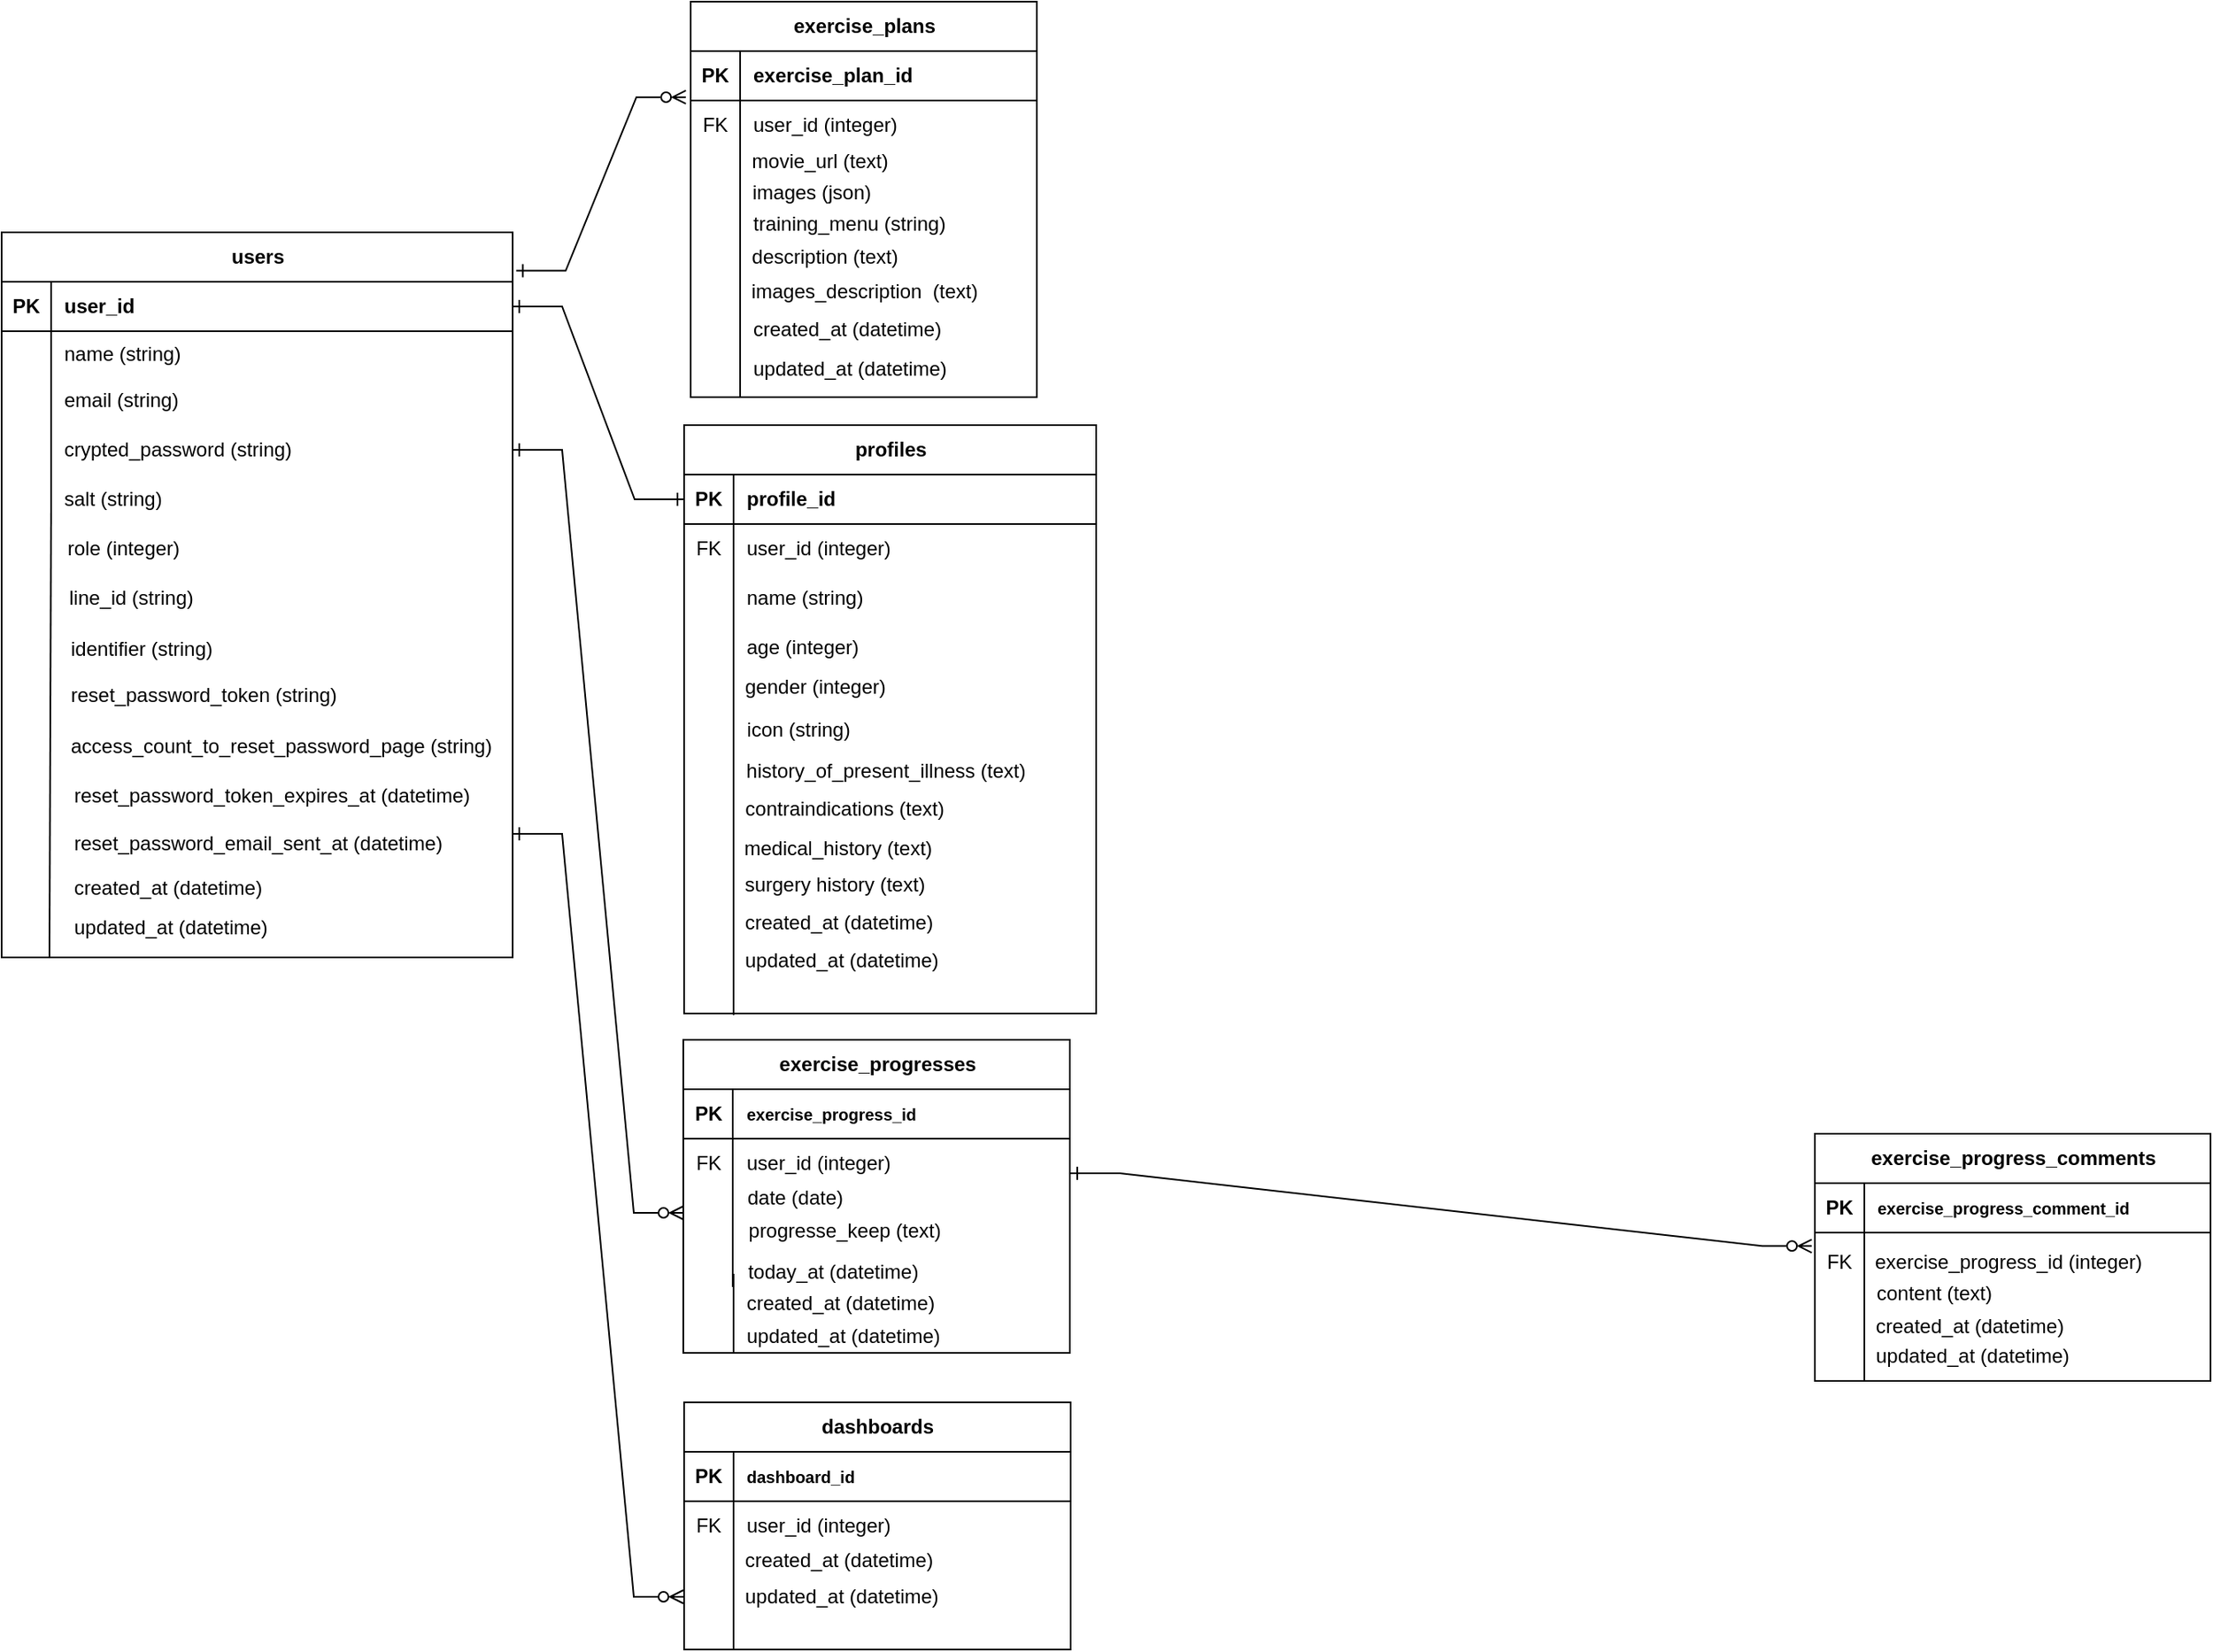 <mxfile>
    <diagram name="ページ1" id="On6gERL7_XT_9iavyQnc">
        <mxGraphModel dx="1780" dy="1167" grid="1" gridSize="10" guides="1" tooltips="1" connect="1" arrows="1" fold="1" page="1" pageScale="1" pageWidth="827" pageHeight="1169" math="0" shadow="0">
            <root>
                <mxCell id="0"/>
                <mxCell id="1" parent="0"/>
                <mxCell id="5-qIK-grg63vB4EayWd0-1" value="users" style="shape=table;startSize=30;container=1;collapsible=1;childLayout=tableLayout;fixedRows=1;rowLines=0;fontStyle=1;align=center;resizeLast=1;html=1;" parent="1" vertex="1">
                    <mxGeometry x="92" y="150" width="310" height="440" as="geometry"/>
                </mxCell>
                <mxCell id="5-qIK-grg63vB4EayWd0-2" value="" style="shape=tableRow;horizontal=0;startSize=0;swimlaneHead=0;swimlaneBody=0;fillColor=none;collapsible=0;dropTarget=0;points=[[0,0.5],[1,0.5]];portConstraint=eastwest;top=0;left=0;right=0;bottom=1;" parent="5-qIK-grg63vB4EayWd0-1" vertex="1">
                    <mxGeometry y="30" width="310" height="30" as="geometry"/>
                </mxCell>
                <mxCell id="5-qIK-grg63vB4EayWd0-3" value="PK" style="shape=partialRectangle;connectable=0;fillColor=none;top=0;left=0;bottom=0;right=0;fontStyle=1;overflow=hidden;whiteSpace=wrap;html=1;" parent="5-qIK-grg63vB4EayWd0-2" vertex="1">
                    <mxGeometry width="30" height="30" as="geometry">
                        <mxRectangle width="30" height="30" as="alternateBounds"/>
                    </mxGeometry>
                </mxCell>
                <mxCell id="5-qIK-grg63vB4EayWd0-4" value="user_id" style="shape=partialRectangle;connectable=0;fillColor=none;top=0;left=0;bottom=0;right=0;align=left;spacingLeft=6;fontStyle=1;overflow=hidden;whiteSpace=wrap;html=1;" parent="5-qIK-grg63vB4EayWd0-2" vertex="1">
                    <mxGeometry x="30" width="280" height="30" as="geometry">
                        <mxRectangle width="280" height="30" as="alternateBounds"/>
                    </mxGeometry>
                </mxCell>
                <mxCell id="5-qIK-grg63vB4EayWd0-5" value="" style="shape=tableRow;horizontal=0;startSize=0;swimlaneHead=0;swimlaneBody=0;fillColor=none;collapsible=0;dropTarget=0;points=[[0,0.5],[1,0.5]];portConstraint=eastwest;top=0;left=0;right=0;bottom=0;" parent="5-qIK-grg63vB4EayWd0-1" vertex="1">
                    <mxGeometry y="60" width="310" height="27" as="geometry"/>
                </mxCell>
                <mxCell id="5-qIK-grg63vB4EayWd0-6" value="" style="shape=partialRectangle;connectable=0;fillColor=none;top=0;left=0;bottom=0;right=0;editable=1;overflow=hidden;whiteSpace=wrap;html=1;" parent="5-qIK-grg63vB4EayWd0-5" vertex="1">
                    <mxGeometry width="30" height="27" as="geometry">
                        <mxRectangle width="30" height="27" as="alternateBounds"/>
                    </mxGeometry>
                </mxCell>
                <mxCell id="5-qIK-grg63vB4EayWd0-7" value="name&amp;nbsp;(string)" style="shape=partialRectangle;connectable=0;fillColor=none;top=0;left=0;bottom=0;right=0;align=left;spacingLeft=6;overflow=hidden;whiteSpace=wrap;html=1;" parent="5-qIK-grg63vB4EayWd0-5" vertex="1">
                    <mxGeometry x="30" width="280" height="27" as="geometry">
                        <mxRectangle width="280" height="27" as="alternateBounds"/>
                    </mxGeometry>
                </mxCell>
                <mxCell id="5-qIK-grg63vB4EayWd0-8" value="" style="shape=tableRow;horizontal=0;startSize=0;swimlaneHead=0;swimlaneBody=0;fillColor=none;collapsible=0;dropTarget=0;points=[[0,0.5],[1,0.5]];portConstraint=eastwest;top=0;left=0;right=0;bottom=0;" parent="5-qIK-grg63vB4EayWd0-1" vertex="1">
                    <mxGeometry y="87" width="310" height="30" as="geometry"/>
                </mxCell>
                <mxCell id="5-qIK-grg63vB4EayWd0-9" value="" style="shape=partialRectangle;connectable=0;fillColor=none;top=0;left=0;bottom=0;right=0;editable=1;overflow=hidden;whiteSpace=wrap;html=1;" parent="5-qIK-grg63vB4EayWd0-8" vertex="1">
                    <mxGeometry width="30" height="30" as="geometry">
                        <mxRectangle width="30" height="30" as="alternateBounds"/>
                    </mxGeometry>
                </mxCell>
                <mxCell id="5-qIK-grg63vB4EayWd0-10" value="email&amp;nbsp;(string)" style="shape=partialRectangle;connectable=0;fillColor=none;top=0;left=0;bottom=0;right=0;align=left;spacingLeft=6;overflow=hidden;whiteSpace=wrap;html=1;" parent="5-qIK-grg63vB4EayWd0-8" vertex="1">
                    <mxGeometry x="30" width="280" height="30" as="geometry">
                        <mxRectangle width="280" height="30" as="alternateBounds"/>
                    </mxGeometry>
                </mxCell>
                <mxCell id="5-qIK-grg63vB4EayWd0-11" value="" style="shape=tableRow;horizontal=0;startSize=0;swimlaneHead=0;swimlaneBody=0;fillColor=none;collapsible=0;dropTarget=0;points=[[0,0.5],[1,0.5]];portConstraint=eastwest;top=0;left=0;right=0;bottom=0;" parent="5-qIK-grg63vB4EayWd0-1" vertex="1">
                    <mxGeometry y="117" width="310" height="30" as="geometry"/>
                </mxCell>
                <mxCell id="5-qIK-grg63vB4EayWd0-12" value="" style="shape=partialRectangle;connectable=0;fillColor=none;top=0;left=0;bottom=0;right=0;editable=1;overflow=hidden;whiteSpace=wrap;html=1;" parent="5-qIK-grg63vB4EayWd0-11" vertex="1">
                    <mxGeometry width="30" height="30" as="geometry">
                        <mxRectangle width="30" height="30" as="alternateBounds"/>
                    </mxGeometry>
                </mxCell>
                <mxCell id="5-qIK-grg63vB4EayWd0-13" value="crypted_password (string)" style="shape=partialRectangle;connectable=0;fillColor=none;top=0;left=0;bottom=0;right=0;align=left;spacingLeft=6;overflow=hidden;whiteSpace=wrap;html=1;" parent="5-qIK-grg63vB4EayWd0-11" vertex="1">
                    <mxGeometry x="30" width="280" height="30" as="geometry">
                        <mxRectangle width="280" height="30" as="alternateBounds"/>
                    </mxGeometry>
                </mxCell>
                <mxCell id="5-qIK-grg63vB4EayWd0-14" value="" style="shape=tableRow;horizontal=0;startSize=0;swimlaneHead=0;swimlaneBody=0;fillColor=none;collapsible=0;dropTarget=0;points=[[0,0.5],[1,0.5]];portConstraint=eastwest;top=0;left=0;right=0;bottom=0;" parent="5-qIK-grg63vB4EayWd0-1" vertex="1">
                    <mxGeometry y="147" width="310" height="30" as="geometry"/>
                </mxCell>
                <mxCell id="5-qIK-grg63vB4EayWd0-15" value="" style="shape=partialRectangle;connectable=0;fillColor=none;top=0;left=0;bottom=0;right=0;editable=1;overflow=hidden;whiteSpace=wrap;html=1;" parent="5-qIK-grg63vB4EayWd0-14" vertex="1">
                    <mxGeometry width="30" height="30" as="geometry">
                        <mxRectangle width="30" height="30" as="alternateBounds"/>
                    </mxGeometry>
                </mxCell>
                <mxCell id="5-qIK-grg63vB4EayWd0-16" value="salt (string)" style="shape=partialRectangle;connectable=0;fillColor=none;top=0;left=0;bottom=0;right=0;align=left;spacingLeft=6;overflow=hidden;whiteSpace=wrap;html=1;" parent="5-qIK-grg63vB4EayWd0-14" vertex="1">
                    <mxGeometry x="30" width="280" height="30" as="geometry">
                        <mxRectangle width="280" height="30" as="alternateBounds"/>
                    </mxGeometry>
                </mxCell>
                <mxCell id="5-qIK-grg63vB4EayWd0-20" value="exercise_plans" style="shape=table;startSize=30;container=1;collapsible=1;childLayout=tableLayout;fixedRows=1;rowLines=0;fontStyle=1;align=center;resizeLast=1;html=1;strokeColor=default;" parent="1" vertex="1">
                    <mxGeometry x="510" y="10" width="210" height="240" as="geometry"/>
                </mxCell>
                <mxCell id="5-qIK-grg63vB4EayWd0-21" value="" style="shape=tableRow;horizontal=0;startSize=0;swimlaneHead=0;swimlaneBody=0;fillColor=none;collapsible=0;dropTarget=0;points=[[0,0.5],[1,0.5]];portConstraint=eastwest;top=0;left=0;right=0;bottom=1;" parent="5-qIK-grg63vB4EayWd0-20" vertex="1">
                    <mxGeometry y="30" width="210" height="30" as="geometry"/>
                </mxCell>
                <mxCell id="5-qIK-grg63vB4EayWd0-22" value="PK" style="shape=partialRectangle;connectable=0;fillColor=none;top=0;left=0;bottom=0;right=0;fontStyle=1;overflow=hidden;whiteSpace=wrap;html=1;" parent="5-qIK-grg63vB4EayWd0-21" vertex="1">
                    <mxGeometry width="30" height="30" as="geometry">
                        <mxRectangle width="30" height="30" as="alternateBounds"/>
                    </mxGeometry>
                </mxCell>
                <mxCell id="5-qIK-grg63vB4EayWd0-23" value="exercise_plan_id" style="shape=partialRectangle;connectable=0;fillColor=none;top=0;left=0;bottom=0;right=0;align=left;spacingLeft=6;fontStyle=1;overflow=hidden;whiteSpace=wrap;html=1;" parent="5-qIK-grg63vB4EayWd0-21" vertex="1">
                    <mxGeometry x="30" width="180" height="30" as="geometry">
                        <mxRectangle width="180" height="30" as="alternateBounds"/>
                    </mxGeometry>
                </mxCell>
                <mxCell id="5-qIK-grg63vB4EayWd0-24" value="" style="shape=tableRow;horizontal=0;startSize=0;swimlaneHead=0;swimlaneBody=0;fillColor=none;collapsible=0;dropTarget=0;points=[[0,0.5],[1,0.5]];portConstraint=eastwest;top=0;left=0;right=0;bottom=0;" parent="5-qIK-grg63vB4EayWd0-20" vertex="1">
                    <mxGeometry y="60" width="210" height="30" as="geometry"/>
                </mxCell>
                <mxCell id="5-qIK-grg63vB4EayWd0-25" value="FK" style="shape=partialRectangle;connectable=0;fillColor=none;top=0;left=0;bottom=0;right=0;editable=1;overflow=hidden;whiteSpace=wrap;html=1;" parent="5-qIK-grg63vB4EayWd0-24" vertex="1">
                    <mxGeometry width="30" height="30" as="geometry">
                        <mxRectangle width="30" height="30" as="alternateBounds"/>
                    </mxGeometry>
                </mxCell>
                <mxCell id="5-qIK-grg63vB4EayWd0-26" value="user_id (integer)" style="shape=partialRectangle;connectable=0;fillColor=none;top=0;left=0;bottom=0;right=0;align=left;spacingLeft=6;overflow=hidden;whiteSpace=wrap;html=1;" parent="5-qIK-grg63vB4EayWd0-24" vertex="1">
                    <mxGeometry x="30" width="180" height="30" as="geometry">
                        <mxRectangle width="180" height="30" as="alternateBounds"/>
                    </mxGeometry>
                </mxCell>
                <mxCell id="5-qIK-grg63vB4EayWd0-27" value="" style="shape=tableRow;horizontal=0;startSize=0;swimlaneHead=0;swimlaneBody=0;fillColor=none;collapsible=0;dropTarget=0;points=[[0,0.5],[1,0.5]];portConstraint=eastwest;top=0;left=0;right=0;bottom=0;" parent="5-qIK-grg63vB4EayWd0-20" vertex="1">
                    <mxGeometry y="90" width="210" height="30" as="geometry"/>
                </mxCell>
                <mxCell id="5-qIK-grg63vB4EayWd0-28" value="" style="shape=partialRectangle;connectable=0;fillColor=none;top=0;left=0;bottom=0;right=0;editable=1;overflow=hidden;whiteSpace=wrap;html=1;" parent="5-qIK-grg63vB4EayWd0-27" vertex="1">
                    <mxGeometry width="30" height="30" as="geometry">
                        <mxRectangle width="30" height="30" as="alternateBounds"/>
                    </mxGeometry>
                </mxCell>
                <mxCell id="5-qIK-grg63vB4EayWd0-29" value="" style="shape=partialRectangle;connectable=0;fillColor=none;top=0;left=0;bottom=0;right=0;align=left;spacingLeft=6;overflow=hidden;whiteSpace=wrap;html=1;" parent="5-qIK-grg63vB4EayWd0-27" vertex="1">
                    <mxGeometry x="30" width="180" height="30" as="geometry">
                        <mxRectangle width="180" height="30" as="alternateBounds"/>
                    </mxGeometry>
                </mxCell>
                <mxCell id="5-qIK-grg63vB4EayWd0-30" value="" style="shape=tableRow;horizontal=0;startSize=0;swimlaneHead=0;swimlaneBody=0;fillColor=none;collapsible=0;dropTarget=0;points=[[0,0.5],[1,0.5]];portConstraint=eastwest;top=0;left=0;right=0;bottom=0;" parent="5-qIK-grg63vB4EayWd0-20" vertex="1">
                    <mxGeometry y="120" width="210" height="30" as="geometry"/>
                </mxCell>
                <mxCell id="5-qIK-grg63vB4EayWd0-31" value="" style="shape=partialRectangle;connectable=0;fillColor=none;top=0;left=0;bottom=0;right=0;editable=1;overflow=hidden;whiteSpace=wrap;html=1;" parent="5-qIK-grg63vB4EayWd0-30" vertex="1">
                    <mxGeometry width="30" height="30" as="geometry">
                        <mxRectangle width="30" height="30" as="alternateBounds"/>
                    </mxGeometry>
                </mxCell>
                <mxCell id="5-qIK-grg63vB4EayWd0-32" value="training_menu (string)" style="shape=partialRectangle;connectable=0;fillColor=none;top=0;left=0;bottom=0;right=0;align=left;spacingLeft=6;overflow=hidden;whiteSpace=wrap;html=1;" parent="5-qIK-grg63vB4EayWd0-30" vertex="1">
                    <mxGeometry x="30" width="180" height="30" as="geometry">
                        <mxRectangle width="180" height="30" as="alternateBounds"/>
                    </mxGeometry>
                </mxCell>
                <mxCell id="5-qIK-grg63vB4EayWd0-87" value="profiles" style="shape=table;startSize=30;container=1;collapsible=1;childLayout=tableLayout;fixedRows=1;rowLines=0;fontStyle=1;align=center;resizeLast=1;html=1;strokeColor=default;" parent="1" vertex="1">
                    <mxGeometry x="506" y="267" width="250" height="357" as="geometry"/>
                </mxCell>
                <mxCell id="5-qIK-grg63vB4EayWd0-88" value="" style="shape=tableRow;horizontal=0;startSize=0;swimlaneHead=0;swimlaneBody=0;fillColor=none;collapsible=0;dropTarget=0;points=[[0,0.5],[1,0.5]];portConstraint=eastwest;top=0;left=0;right=0;bottom=1;" parent="5-qIK-grg63vB4EayWd0-87" vertex="1">
                    <mxGeometry y="30" width="250" height="30" as="geometry"/>
                </mxCell>
                <mxCell id="5-qIK-grg63vB4EayWd0-89" value="PK" style="shape=partialRectangle;connectable=0;fillColor=none;top=0;left=0;bottom=0;right=0;fontStyle=1;overflow=hidden;whiteSpace=wrap;html=1;" parent="5-qIK-grg63vB4EayWd0-88" vertex="1">
                    <mxGeometry width="30" height="30" as="geometry">
                        <mxRectangle width="30" height="30" as="alternateBounds"/>
                    </mxGeometry>
                </mxCell>
                <mxCell id="5-qIK-grg63vB4EayWd0-90" value="profile_id" style="shape=partialRectangle;connectable=0;fillColor=none;top=0;left=0;bottom=0;right=0;align=left;spacingLeft=6;fontStyle=1;overflow=hidden;whiteSpace=wrap;html=1;" parent="5-qIK-grg63vB4EayWd0-88" vertex="1">
                    <mxGeometry x="30" width="220" height="30" as="geometry">
                        <mxRectangle width="220" height="30" as="alternateBounds"/>
                    </mxGeometry>
                </mxCell>
                <mxCell id="5-qIK-grg63vB4EayWd0-91" value="" style="shape=tableRow;horizontal=0;startSize=0;swimlaneHead=0;swimlaneBody=0;fillColor=none;collapsible=0;dropTarget=0;points=[[0,0.5],[1,0.5]];portConstraint=eastwest;top=0;left=0;right=0;bottom=0;" parent="5-qIK-grg63vB4EayWd0-87" vertex="1">
                    <mxGeometry y="60" width="250" height="30" as="geometry"/>
                </mxCell>
                <mxCell id="5-qIK-grg63vB4EayWd0-92" value="FK" style="shape=partialRectangle;connectable=0;fillColor=none;top=0;left=0;bottom=0;right=0;editable=1;overflow=hidden;whiteSpace=wrap;html=1;" parent="5-qIK-grg63vB4EayWd0-91" vertex="1">
                    <mxGeometry width="30" height="30" as="geometry">
                        <mxRectangle width="30" height="30" as="alternateBounds"/>
                    </mxGeometry>
                </mxCell>
                <mxCell id="5-qIK-grg63vB4EayWd0-93" value="user_id (integer)" style="shape=partialRectangle;connectable=0;fillColor=none;top=0;left=0;bottom=0;right=0;align=left;spacingLeft=6;overflow=hidden;whiteSpace=wrap;html=1;" parent="5-qIK-grg63vB4EayWd0-91" vertex="1">
                    <mxGeometry x="30" width="220" height="30" as="geometry">
                        <mxRectangle width="220" height="30" as="alternateBounds"/>
                    </mxGeometry>
                </mxCell>
                <mxCell id="5-qIK-grg63vB4EayWd0-94" value="" style="shape=tableRow;horizontal=0;startSize=0;swimlaneHead=0;swimlaneBody=0;fillColor=none;collapsible=0;dropTarget=0;points=[[0,0.5],[1,0.5]];portConstraint=eastwest;top=0;left=0;right=0;bottom=0;" parent="5-qIK-grg63vB4EayWd0-87" vertex="1">
                    <mxGeometry y="90" width="250" height="30" as="geometry"/>
                </mxCell>
                <mxCell id="5-qIK-grg63vB4EayWd0-95" value="" style="shape=partialRectangle;connectable=0;fillColor=none;top=0;left=0;bottom=0;right=0;editable=1;overflow=hidden;whiteSpace=wrap;html=1;" parent="5-qIK-grg63vB4EayWd0-94" vertex="1">
                    <mxGeometry width="30" height="30" as="geometry">
                        <mxRectangle width="30" height="30" as="alternateBounds"/>
                    </mxGeometry>
                </mxCell>
                <mxCell id="5-qIK-grg63vB4EayWd0-96" value="name&amp;nbsp;(string)" style="shape=partialRectangle;connectable=0;fillColor=none;top=0;left=0;bottom=0;right=0;align=left;spacingLeft=6;overflow=hidden;whiteSpace=wrap;html=1;" parent="5-qIK-grg63vB4EayWd0-94" vertex="1">
                    <mxGeometry x="30" width="220" height="30" as="geometry">
                        <mxRectangle width="220" height="30" as="alternateBounds"/>
                    </mxGeometry>
                </mxCell>
                <mxCell id="5-qIK-grg63vB4EayWd0-97" value="" style="shape=tableRow;horizontal=0;startSize=0;swimlaneHead=0;swimlaneBody=0;fillColor=none;collapsible=0;dropTarget=0;points=[[0,0.5],[1,0.5]];portConstraint=eastwest;top=0;left=0;right=0;bottom=0;" parent="5-qIK-grg63vB4EayWd0-87" vertex="1">
                    <mxGeometry y="120" width="250" height="30" as="geometry"/>
                </mxCell>
                <mxCell id="5-qIK-grg63vB4EayWd0-98" value="" style="shape=partialRectangle;connectable=0;fillColor=none;top=0;left=0;bottom=0;right=0;editable=1;overflow=hidden;whiteSpace=wrap;html=1;" parent="5-qIK-grg63vB4EayWd0-97" vertex="1">
                    <mxGeometry width="30" height="30" as="geometry">
                        <mxRectangle width="30" height="30" as="alternateBounds"/>
                    </mxGeometry>
                </mxCell>
                <mxCell id="5-qIK-grg63vB4EayWd0-99" value="age (integer)" style="shape=partialRectangle;connectable=0;fillColor=none;top=0;left=0;bottom=0;right=0;align=left;spacingLeft=6;overflow=hidden;whiteSpace=wrap;html=1;" parent="5-qIK-grg63vB4EayWd0-97" vertex="1">
                    <mxGeometry x="30" width="220" height="30" as="geometry">
                        <mxRectangle width="220" height="30" as="alternateBounds"/>
                    </mxGeometry>
                </mxCell>
                <mxCell id="5-qIK-grg63vB4EayWd0-129" value="exercise_progress_comments" style="shape=table;startSize=30;container=1;collapsible=1;childLayout=tableLayout;fixedRows=1;rowLines=0;fontStyle=1;align=center;resizeLast=1;html=1;strokeColor=default;" parent="1" vertex="1">
                    <mxGeometry x="1192" y="697" width="240" height="150" as="geometry"/>
                </mxCell>
                <mxCell id="5-qIK-grg63vB4EayWd0-130" value="" style="shape=tableRow;horizontal=0;startSize=0;swimlaneHead=0;swimlaneBody=0;fillColor=none;collapsible=0;dropTarget=0;points=[[0,0.5],[1,0.5]];portConstraint=eastwest;top=0;left=0;right=0;bottom=1;" parent="5-qIK-grg63vB4EayWd0-129" vertex="1">
                    <mxGeometry y="30" width="240" height="30" as="geometry"/>
                </mxCell>
                <mxCell id="5-qIK-grg63vB4EayWd0-131" value="PK" style="shape=partialRectangle;connectable=0;fillColor=none;top=0;left=0;bottom=0;right=0;fontStyle=1;overflow=hidden;whiteSpace=wrap;html=1;" parent="5-qIK-grg63vB4EayWd0-130" vertex="1">
                    <mxGeometry width="30" height="30" as="geometry">
                        <mxRectangle width="30" height="30" as="alternateBounds"/>
                    </mxGeometry>
                </mxCell>
                <mxCell id="5-qIK-grg63vB4EayWd0-132" value="&lt;font style=&quot;font-size: 10px;&quot;&gt;exercise_progress_comment_id&lt;/font&gt;" style="shape=partialRectangle;connectable=0;fillColor=none;top=0;left=0;bottom=0;right=0;align=left;spacingLeft=6;fontStyle=1;overflow=hidden;whiteSpace=wrap;html=1;" parent="5-qIK-grg63vB4EayWd0-130" vertex="1">
                    <mxGeometry x="30" width="210" height="30" as="geometry">
                        <mxRectangle width="210" height="30" as="alternateBounds"/>
                    </mxGeometry>
                </mxCell>
                <mxCell id="5-qIK-grg63vB4EayWd0-133" value="" style="shape=tableRow;horizontal=0;startSize=0;swimlaneHead=0;swimlaneBody=0;fillColor=none;collapsible=0;dropTarget=0;points=[[0,0.5],[1,0.5]];portConstraint=eastwest;top=0;left=0;right=0;bottom=0;" parent="5-qIK-grg63vB4EayWd0-129" vertex="1">
                    <mxGeometry y="60" width="240" height="35" as="geometry"/>
                </mxCell>
                <mxCell id="5-qIK-grg63vB4EayWd0-134" value="FK" style="shape=partialRectangle;connectable=0;fillColor=none;top=0;left=0;bottom=0;right=0;editable=1;overflow=hidden;whiteSpace=wrap;html=1;" parent="5-qIK-grg63vB4EayWd0-133" vertex="1">
                    <mxGeometry width="30" height="35" as="geometry">
                        <mxRectangle width="30" height="35" as="alternateBounds"/>
                    </mxGeometry>
                </mxCell>
                <mxCell id="5-qIK-grg63vB4EayWd0-135" value="" style="shape=partialRectangle;connectable=0;fillColor=none;top=0;left=0;bottom=0;right=0;align=left;spacingLeft=6;overflow=hidden;whiteSpace=wrap;html=1;" parent="5-qIK-grg63vB4EayWd0-133" vertex="1">
                    <mxGeometry x="30" width="210" height="35" as="geometry">
                        <mxRectangle width="210" height="35" as="alternateBounds"/>
                    </mxGeometry>
                </mxCell>
                <mxCell id="5-qIK-grg63vB4EayWd0-136" value="" style="shape=tableRow;horizontal=0;startSize=0;swimlaneHead=0;swimlaneBody=0;fillColor=none;collapsible=0;dropTarget=0;points=[[0,0.5],[1,0.5]];portConstraint=eastwest;top=0;left=0;right=0;bottom=0;" parent="5-qIK-grg63vB4EayWd0-129" vertex="1">
                    <mxGeometry y="95" width="240" height="55" as="geometry"/>
                </mxCell>
                <mxCell id="5-qIK-grg63vB4EayWd0-137" value="" style="shape=partialRectangle;connectable=0;fillColor=none;top=0;left=0;bottom=0;right=0;editable=1;overflow=hidden;whiteSpace=wrap;html=1;" parent="5-qIK-grg63vB4EayWd0-136" vertex="1">
                    <mxGeometry width="30" height="55" as="geometry">
                        <mxRectangle width="30" height="55" as="alternateBounds"/>
                    </mxGeometry>
                </mxCell>
                <mxCell id="5-qIK-grg63vB4EayWd0-138" value="" style="shape=partialRectangle;connectable=0;fillColor=none;top=0;left=0;bottom=0;right=0;align=left;spacingLeft=6;overflow=hidden;whiteSpace=wrap;html=1;" parent="5-qIK-grg63vB4EayWd0-136" vertex="1">
                    <mxGeometry x="30" width="210" height="55" as="geometry">
                        <mxRectangle width="210" height="55" as="alternateBounds"/>
                    </mxGeometry>
                </mxCell>
                <mxCell id="5-qIK-grg63vB4EayWd0-184" value="" style="shape=partialRectangle;top=0;left=0;bottom=0;fillColor=none;stokeWidth=1;align=left;verticalAlign=middle;spacingLeft=4;spacingRight=4;overflow=hidden;rotatable=0;points=[];portConstraint=eastwest;part=1;" parent="1" vertex="1" connectable="0">
                    <mxGeometry x="506" y="414" width="30" height="161" as="geometry"/>
                </mxCell>
                <mxCell id="5-qIK-grg63vB4EayWd0-186" value="gender (integer)" style="shape=partialRectangle;connectable=0;fillColor=none;top=0;left=0;bottom=0;right=0;align=left;spacingLeft=6;overflow=hidden;whiteSpace=wrap;html=1;" parent="1" vertex="1">
                    <mxGeometry x="535" y="411" width="150" height="30" as="geometry">
                        <mxRectangle width="150" height="30" as="alternateBounds"/>
                    </mxGeometry>
                </mxCell>
                <mxCell id="5-qIK-grg63vB4EayWd0-189" value="history_of_present_illness&amp;nbsp;(text)" style="text;html=1;align=center;verticalAlign=middle;resizable=0;points=[];autosize=1;strokeColor=none;fillColor=none;" parent="1" vertex="1">
                    <mxGeometry x="533" y="462" width="190" height="30" as="geometry"/>
                </mxCell>
                <mxCell id="5-qIK-grg63vB4EayWd0-192" value="contraindications&amp;nbsp;(text)" style="text;html=1;align=center;verticalAlign=middle;resizable=0;points=[];autosize=1;strokeColor=none;fillColor=none;" parent="1" vertex="1">
                    <mxGeometry x="533" y="485" width="140" height="30" as="geometry"/>
                </mxCell>
                <mxCell id="5-qIK-grg63vB4EayWd0-193" value="medical_history&amp;nbsp;(text)" style="text;html=1;align=center;verticalAlign=middle;resizable=0;points=[];autosize=1;strokeColor=none;fillColor=none;" parent="1" vertex="1">
                    <mxGeometry x="529" y="509" width="140" height="30" as="geometry"/>
                </mxCell>
                <mxCell id="5-qIK-grg63vB4EayWd0-231" value="" style="shape=partialRectangle;top=0;left=0;bottom=0;fillColor=none;stokeWidth=1;align=left;verticalAlign=middle;spacingLeft=4;spacingRight=4;overflow=hidden;rotatable=0;points=[];portConstraint=eastwest;part=1;" parent="1" vertex="1" connectable="0">
                    <mxGeometry x="510" y="200" width="30" height="50" as="geometry"/>
                </mxCell>
                <mxCell id="5-qIK-grg63vB4EayWd0-233" value="surgery history&amp;nbsp;(text)" style="text;html=1;align=center;verticalAlign=middle;resizable=0;points=[];autosize=1;strokeColor=none;fillColor=none;fontSize=12;fontFamily=Helvetica;fontColor=default;" parent="1" vertex="1">
                    <mxGeometry x="532" y="531" width="130" height="30" as="geometry"/>
                </mxCell>
                <mxCell id="5-qIK-grg63vB4EayWd0-237" value="exercise_progresses" style="shape=table;startSize=30;container=1;collapsible=1;childLayout=tableLayout;fixedRows=1;rowLines=0;fontStyle=1;align=center;resizeLast=1;html=1;strokeColor=default;" parent="1" vertex="1">
                    <mxGeometry x="505.5" y="640" width="234.5" height="190" as="geometry"/>
                </mxCell>
                <mxCell id="5-qIK-grg63vB4EayWd0-238" value="" style="shape=tableRow;horizontal=0;startSize=0;swimlaneHead=0;swimlaneBody=0;fillColor=none;collapsible=0;dropTarget=0;points=[[0,0.5],[1,0.5]];portConstraint=eastwest;top=0;left=0;right=0;bottom=1;" parent="5-qIK-grg63vB4EayWd0-237" vertex="1">
                    <mxGeometry y="30" width="234.5" height="30" as="geometry"/>
                </mxCell>
                <mxCell id="5-qIK-grg63vB4EayWd0-239" value="PK" style="shape=partialRectangle;connectable=0;fillColor=none;top=0;left=0;bottom=0;right=0;fontStyle=1;overflow=hidden;whiteSpace=wrap;html=1;" parent="5-qIK-grg63vB4EayWd0-238" vertex="1">
                    <mxGeometry width="30" height="30" as="geometry">
                        <mxRectangle width="30" height="30" as="alternateBounds"/>
                    </mxGeometry>
                </mxCell>
                <mxCell id="5-qIK-grg63vB4EayWd0-240" value="&lt;font style=&quot;font-size: 10px;&quot;&gt;exercise_progress_id&lt;/font&gt;" style="shape=partialRectangle;connectable=0;fillColor=none;top=0;left=0;bottom=0;right=0;align=left;spacingLeft=6;fontStyle=1;overflow=hidden;whiteSpace=wrap;html=1;" parent="5-qIK-grg63vB4EayWd0-238" vertex="1">
                    <mxGeometry x="30" width="204.5" height="30" as="geometry">
                        <mxRectangle width="204.5" height="30" as="alternateBounds"/>
                    </mxGeometry>
                </mxCell>
                <mxCell id="5-qIK-grg63vB4EayWd0-241" value="" style="shape=tableRow;horizontal=0;startSize=0;swimlaneHead=0;swimlaneBody=0;fillColor=none;collapsible=0;dropTarget=0;points=[[0,0.5],[1,0.5]];portConstraint=eastwest;top=0;left=0;right=0;bottom=0;" parent="5-qIK-grg63vB4EayWd0-237" vertex="1">
                    <mxGeometry y="60" width="234.5" height="30" as="geometry"/>
                </mxCell>
                <mxCell id="5-qIK-grg63vB4EayWd0-242" value="FK" style="shape=partialRectangle;connectable=0;fillColor=none;top=0;left=0;bottom=0;right=0;editable=1;overflow=hidden;whiteSpace=wrap;html=1;" parent="5-qIK-grg63vB4EayWd0-241" vertex="1">
                    <mxGeometry width="30" height="30" as="geometry">
                        <mxRectangle width="30" height="30" as="alternateBounds"/>
                    </mxGeometry>
                </mxCell>
                <mxCell id="5-qIK-grg63vB4EayWd0-243" value="user_id&amp;nbsp;(integer)" style="shape=partialRectangle;connectable=0;fillColor=none;top=0;left=0;bottom=0;right=0;align=left;spacingLeft=6;overflow=hidden;whiteSpace=wrap;html=1;" parent="5-qIK-grg63vB4EayWd0-241" vertex="1">
                    <mxGeometry x="30" width="204.5" height="30" as="geometry">
                        <mxRectangle width="204.5" height="30" as="alternateBounds"/>
                    </mxGeometry>
                </mxCell>
                <mxCell id="5-qIK-grg63vB4EayWd0-244" value="" style="shape=tableRow;horizontal=0;startSize=0;swimlaneHead=0;swimlaneBody=0;fillColor=none;collapsible=0;dropTarget=0;points=[[0,0.5],[1,0.5]];portConstraint=eastwest;top=0;left=0;right=0;bottom=0;" parent="5-qIK-grg63vB4EayWd0-237" vertex="1">
                    <mxGeometry y="90" width="234.5" height="30" as="geometry"/>
                </mxCell>
                <mxCell id="5-qIK-grg63vB4EayWd0-245" value="" style="shape=partialRectangle;connectable=0;fillColor=none;top=0;left=0;bottom=0;right=0;editable=1;overflow=hidden;whiteSpace=wrap;html=1;" parent="5-qIK-grg63vB4EayWd0-244" vertex="1">
                    <mxGeometry width="30" height="30" as="geometry">
                        <mxRectangle width="30" height="30" as="alternateBounds"/>
                    </mxGeometry>
                </mxCell>
                <mxCell id="5-qIK-grg63vB4EayWd0-246" value="" style="shape=partialRectangle;connectable=0;fillColor=none;top=0;left=0;bottom=0;right=0;align=left;spacingLeft=6;overflow=hidden;whiteSpace=wrap;html=1;" parent="5-qIK-grg63vB4EayWd0-244" vertex="1">
                    <mxGeometry x="30" width="204.5" height="30" as="geometry">
                        <mxRectangle width="204.5" height="30" as="alternateBounds"/>
                    </mxGeometry>
                </mxCell>
                <mxCell id="5-qIK-grg63vB4EayWd0-247" value="" style="shape=tableRow;horizontal=0;startSize=0;swimlaneHead=0;swimlaneBody=0;fillColor=none;collapsible=0;dropTarget=0;points=[[0,0.5],[1,0.5]];portConstraint=eastwest;top=0;left=0;right=0;bottom=0;" parent="5-qIK-grg63vB4EayWd0-237" vertex="1">
                    <mxGeometry y="120" width="234.5" height="30" as="geometry"/>
                </mxCell>
                <mxCell id="5-qIK-grg63vB4EayWd0-248" value="" style="shape=partialRectangle;connectable=0;fillColor=none;top=0;left=0;bottom=0;right=0;editable=1;overflow=hidden;whiteSpace=wrap;html=1;" parent="5-qIK-grg63vB4EayWd0-247" vertex="1">
                    <mxGeometry width="30" height="30" as="geometry">
                        <mxRectangle width="30" height="30" as="alternateBounds"/>
                    </mxGeometry>
                </mxCell>
                <mxCell id="5-qIK-grg63vB4EayWd0-249" value="" style="shape=partialRectangle;connectable=0;fillColor=none;top=0;left=0;bottom=0;right=0;align=left;spacingLeft=6;overflow=hidden;whiteSpace=wrap;html=1;" parent="5-qIK-grg63vB4EayWd0-247" vertex="1">
                    <mxGeometry x="30" width="204.5" height="30" as="geometry">
                        <mxRectangle width="204.5" height="30" as="alternateBounds"/>
                    </mxGeometry>
                </mxCell>
                <mxCell id="5-qIK-grg63vB4EayWd0-250" value="exercise_progress_id (integer)" style="text;html=1;align=center;verticalAlign=middle;resizable=0;points=[];autosize=1;strokeColor=none;fillColor=none;fontSize=12;fontFamily=Helvetica;fontColor=default;" parent="1" vertex="1">
                    <mxGeometry x="1214" y="760" width="190" height="30" as="geometry"/>
                </mxCell>
                <mxCell id="5-qIK-grg63vB4EayWd0-259" value="" style="edgeStyle=entityRelationEdgeStyle;fontSize=12;html=1;endArrow=ERone;endFill=0;rounded=0;fontFamily=Helvetica;fontColor=default;startArrow=ERone;startFill=0;entryX=0;entryY=0.5;entryDx=0;entryDy=0;exitX=1;exitY=0.5;exitDx=0;exitDy=0;" parent="1" source="5-qIK-grg63vB4EayWd0-2" target="5-qIK-grg63vB4EayWd0-88" edge="1">
                    <mxGeometry width="100" height="100" relative="1" as="geometry">
                        <mxPoint x="318" y="283" as="sourcePoint"/>
                        <mxPoint x="508" y="183" as="targetPoint"/>
                        <Array as="points">
                            <mxPoint x="400" y="310"/>
                        </Array>
                    </mxGeometry>
                </mxCell>
                <mxCell id="5-qIK-grg63vB4EayWd0-279" value="description (text)" style="text;html=1;align=center;verticalAlign=middle;resizable=0;points=[];autosize=1;strokeColor=none;fillColor=none;fontSize=12;fontFamily=Helvetica;fontColor=default;" parent="1" vertex="1">
                    <mxGeometry x="536" y="149.5" width="110" height="30" as="geometry"/>
                </mxCell>
                <mxCell id="5-qIK-grg63vB4EayWd0-282" value="images_description&amp;nbsp; (text)" style="text;html=1;align=center;verticalAlign=middle;resizable=0;points=[];autosize=1;strokeColor=none;fillColor=none;fontSize=12;fontFamily=Helvetica;fontColor=default;" parent="1" vertex="1">
                    <mxGeometry x="535" y="171" width="160" height="30" as="geometry"/>
                </mxCell>
                <mxCell id="5-qIK-grg63vB4EayWd0-284" value="movie_url (text)" style="text;html=1;align=center;verticalAlign=middle;resizable=0;points=[];autosize=1;strokeColor=none;fillColor=none;fontSize=12;fontFamily=Helvetica;fontColor=default;" parent="1" vertex="1">
                    <mxGeometry x="533" y="92" width="110" height="30" as="geometry"/>
                </mxCell>
                <mxCell id="5-qIK-grg63vB4EayWd0-285" value="images (json)" style="text;html=1;align=center;verticalAlign=middle;resizable=0;points=[];autosize=1;strokeColor=none;fillColor=none;fontSize=12;fontFamily=Helvetica;fontColor=default;" parent="1" vertex="1">
                    <mxGeometry x="533" y="111" width="100" height="30" as="geometry"/>
                </mxCell>
                <mxCell id="5-qIK-grg63vB4EayWd0-288" value="content&amp;nbsp;(text)" style="text;html=1;align=center;verticalAlign=middle;resizable=0;points=[];autosize=1;strokeColor=none;fillColor=none;fontSize=12;fontFamily=Helvetica;fontColor=default;" parent="1" vertex="1">
                    <mxGeometry x="1219" y="779" width="90" height="30" as="geometry"/>
                </mxCell>
                <mxCell id="5-qIK-grg63vB4EayWd0-293" value="" style="edgeStyle=entityRelationEdgeStyle;fontSize=12;html=1;endArrow=ERzeroToMany;endFill=0;rounded=0;fontFamily=Helvetica;fontColor=default;startArrow=ERone;startFill=0;entryX=0;entryY=0.5;entryDx=0;entryDy=0;exitX=1;exitY=0.5;exitDx=0;exitDy=0;" parent="1" source="5-qIK-grg63vB4EayWd0-11" target="5-qIK-grg63vB4EayWd0-244" edge="1">
                    <mxGeometry width="100" height="100" relative="1" as="geometry">
                        <mxPoint x="320" y="350" as="sourcePoint"/>
                        <mxPoint x="477" y="815" as="targetPoint"/>
                        <Array as="points">
                            <mxPoint x="372" y="377"/>
                            <mxPoint x="492" y="1010"/>
                            <mxPoint x="432" y="815"/>
                            <mxPoint x="452" y="860"/>
                        </Array>
                    </mxGeometry>
                </mxCell>
                <mxCell id="5-qIK-grg63vB4EayWd0-297" value="icon (string)" style="text;html=1;align=center;verticalAlign=middle;resizable=0;points=[];autosize=1;strokeColor=none;fillColor=none;fontSize=12;fontFamily=Helvetica;fontColor=default;" parent="1" vertex="1">
                    <mxGeometry x="530" y="437" width="90" height="30" as="geometry"/>
                </mxCell>
                <mxCell id="5-qIK-grg63vB4EayWd0-300" value="today_at (datetime)" style="text;html=1;align=center;verticalAlign=middle;resizable=0;points=[];autosize=1;strokeColor=none;fillColor=none;fontSize=12;fontFamily=Helvetica;fontColor=default;" parent="1" vertex="1">
                    <mxGeometry x="530.5" y="766" width="130" height="30" as="geometry"/>
                </mxCell>
                <mxCell id="ipxZYC3nAlw-u18Ei3s8-1" value="progresse_keep (text)" style="text;html=1;align=center;verticalAlign=middle;resizable=0;points=[];autosize=1;strokeColor=none;fillColor=none;fontSize=12;fontFamily=Helvetica;fontColor=default;" parent="1" vertex="1">
                    <mxGeometry x="532.5" y="741" width="140" height="30" as="geometry"/>
                </mxCell>
                <mxCell id="7PLq_4hnu8zICcjoOlE1-4" value="date (date)" style="text;html=1;align=center;verticalAlign=middle;resizable=0;points=[];autosize=1;strokeColor=none;fillColor=none;" parent="1" vertex="1">
                    <mxGeometry x="533" y="721" width="80" height="30" as="geometry"/>
                </mxCell>
                <mxCell id="2" value="role (integer)" style="shape=partialRectangle;connectable=0;fillColor=none;top=0;left=0;bottom=0;right=0;align=left;spacingLeft=6;overflow=hidden;whiteSpace=wrap;html=1;" vertex="1" parent="1">
                    <mxGeometry x="124" y="327" width="150" height="30" as="geometry">
                        <mxRectangle width="150" height="30" as="alternateBounds"/>
                    </mxGeometry>
                </mxCell>
                <mxCell id="3" value="line_id (string)" style="shape=partialRectangle;connectable=0;fillColor=none;top=0;left=0;bottom=0;right=0;align=left;spacingLeft=6;overflow=hidden;whiteSpace=wrap;html=1;" vertex="1" parent="1">
                    <mxGeometry x="125" y="357" width="150" height="30" as="geometry">
                        <mxRectangle width="150" height="30" as="alternateBounds"/>
                    </mxGeometry>
                </mxCell>
                <mxCell id="4" value="identifier (string)" style="shape=partialRectangle;connectable=0;fillColor=none;top=0;left=0;bottom=0;right=0;align=left;spacingLeft=6;overflow=hidden;whiteSpace=wrap;html=1;" vertex="1" parent="1">
                    <mxGeometry x="126" y="388" width="150" height="30" as="geometry">
                        <mxRectangle width="150" height="30" as="alternateBounds"/>
                    </mxGeometry>
                </mxCell>
                <mxCell id="5" value="reset_password_email_sent_at (datetime)" style="shape=partialRectangle;connectable=0;fillColor=none;top=0;left=0;bottom=0;right=0;align=left;spacingLeft=6;overflow=hidden;whiteSpace=wrap;html=1;" vertex="1" parent="1">
                    <mxGeometry x="128" y="506" width="250" height="30" as="geometry">
                        <mxRectangle width="150" height="30" as="alternateBounds"/>
                    </mxGeometry>
                </mxCell>
                <mxCell id="6" value="reset_password_token_expires_at (datetime)" style="shape=partialRectangle;connectable=0;fillColor=none;top=0;left=0;bottom=0;right=0;align=left;spacingLeft=6;overflow=hidden;whiteSpace=wrap;html=1;" vertex="1" parent="1">
                    <mxGeometry x="128" y="477" width="261" height="30" as="geometry">
                        <mxRectangle width="150" height="30" as="alternateBounds"/>
                    </mxGeometry>
                </mxCell>
                <mxCell id="7" value="reset_password_token (string)" style="shape=partialRectangle;connectable=0;fillColor=none;top=0;left=0;bottom=0;right=0;align=left;spacingLeft=6;overflow=hidden;whiteSpace=wrap;html=1;" vertex="1" parent="1">
                    <mxGeometry x="126" y="416" width="179" height="30" as="geometry">
                        <mxRectangle width="150" height="30" as="alternateBounds"/>
                    </mxGeometry>
                </mxCell>
                <mxCell id="9" value="access_count_to_reset_password_page (string)" style="shape=partialRectangle;connectable=0;fillColor=none;top=0;left=0;bottom=0;right=0;align=left;spacingLeft=6;overflow=hidden;whiteSpace=wrap;html=1;" vertex="1" parent="1">
                    <mxGeometry x="125.5" y="447" width="290.5" height="30" as="geometry">
                        <mxRectangle width="150" height="30" as="alternateBounds"/>
                    </mxGeometry>
                </mxCell>
                <mxCell id="10" value="created_at (datetime)" style="shape=partialRectangle;connectable=0;fillColor=none;top=0;left=0;bottom=0;right=0;align=left;spacingLeft=6;overflow=hidden;whiteSpace=wrap;html=1;" vertex="1" parent="1">
                    <mxGeometry x="128" y="533" width="150" height="30" as="geometry">
                        <mxRectangle width="150" height="30" as="alternateBounds"/>
                    </mxGeometry>
                </mxCell>
                <mxCell id="11" value="updated_at (datetime)" style="shape=partialRectangle;connectable=0;fillColor=none;top=0;left=0;bottom=0;right=0;align=left;spacingLeft=6;overflow=hidden;whiteSpace=wrap;html=1;" vertex="1" parent="1">
                    <mxGeometry x="128" y="557" width="150" height="30" as="geometry">
                        <mxRectangle width="150" height="30" as="alternateBounds"/>
                    </mxGeometry>
                </mxCell>
                <mxCell id="12" value="" style="endArrow=none;html=1;rounded=0;" edge="1" parent="1">
                    <mxGeometry relative="1" as="geometry">
                        <mxPoint x="122" y="316" as="sourcePoint"/>
                        <mxPoint x="121" y="590" as="targetPoint"/>
                    </mxGeometry>
                </mxCell>
                <mxCell id="14" value="created_at (datetime)" style="shape=partialRectangle;connectable=0;fillColor=none;top=0;left=0;bottom=0;right=0;align=left;spacingLeft=6;overflow=hidden;whiteSpace=wrap;html=1;" vertex="1" parent="1">
                    <mxGeometry x="540" y="194" width="150" height="30" as="geometry">
                        <mxRectangle width="150" height="30" as="alternateBounds"/>
                    </mxGeometry>
                </mxCell>
                <mxCell id="15" value="updated_at (datetime)" style="shape=partialRectangle;connectable=0;fillColor=none;top=0;left=0;bottom=0;right=0;align=left;spacingLeft=6;overflow=hidden;whiteSpace=wrap;html=1;" vertex="1" parent="1">
                    <mxGeometry x="540" y="218" width="150" height="30" as="geometry">
                        <mxRectangle width="150" height="30" as="alternateBounds"/>
                    </mxGeometry>
                </mxCell>
                <mxCell id="16" value="" style="endArrow=none;html=1;rounded=0;" edge="1" parent="1">
                    <mxGeometry relative="1" as="geometry">
                        <mxPoint x="540" y="160" as="sourcePoint"/>
                        <mxPoint x="540" y="250" as="targetPoint"/>
                    </mxGeometry>
                </mxCell>
                <mxCell id="17" value="created_at (datetime)" style="shape=partialRectangle;connectable=0;fillColor=none;top=0;left=0;bottom=0;right=0;align=left;spacingLeft=6;overflow=hidden;whiteSpace=wrap;html=1;" vertex="1" parent="1">
                    <mxGeometry x="535" y="554" width="150" height="30" as="geometry">
                        <mxRectangle width="150" height="30" as="alternateBounds"/>
                    </mxGeometry>
                </mxCell>
                <mxCell id="18" value="updated_at (datetime)" style="shape=partialRectangle;connectable=0;fillColor=none;top=0;left=0;bottom=0;right=0;align=left;spacingLeft=6;overflow=hidden;whiteSpace=wrap;html=1;" vertex="1" parent="1">
                    <mxGeometry x="535" y="577" width="150" height="30" as="geometry">
                        <mxRectangle width="150" height="30" as="alternateBounds"/>
                    </mxGeometry>
                </mxCell>
                <mxCell id="19" value="" style="endArrow=none;html=1;rounded=0;" edge="1" parent="1">
                    <mxGeometry relative="1" as="geometry">
                        <mxPoint x="536" y="555" as="sourcePoint"/>
                        <mxPoint x="536" y="625" as="targetPoint"/>
                    </mxGeometry>
                </mxCell>
                <mxCell id="20" value="created_at (datetime)" style="shape=partialRectangle;connectable=0;fillColor=none;top=0;left=0;bottom=0;right=0;align=left;spacingLeft=6;overflow=hidden;whiteSpace=wrap;html=1;" vertex="1" parent="1">
                    <mxGeometry x="536" y="785" width="150" height="30" as="geometry">
                        <mxRectangle width="150" height="30" as="alternateBounds"/>
                    </mxGeometry>
                </mxCell>
                <mxCell id="21" value="updated_at (datetime)" style="shape=partialRectangle;connectable=0;fillColor=none;top=0;left=0;bottom=0;right=0;align=left;spacingLeft=6;overflow=hidden;whiteSpace=wrap;html=1;" vertex="1" parent="1">
                    <mxGeometry x="536" y="805" width="150" height="30" as="geometry">
                        <mxRectangle width="150" height="30" as="alternateBounds"/>
                    </mxGeometry>
                </mxCell>
                <mxCell id="22" value="" style="endArrow=none;html=1;rounded=0;" edge="1" parent="1">
                    <mxGeometry relative="1" as="geometry">
                        <mxPoint x="536" y="782" as="sourcePoint"/>
                        <mxPoint x="536" y="830" as="targetPoint"/>
                    </mxGeometry>
                </mxCell>
                <mxCell id="24" value="dashboards" style="shape=table;startSize=30;container=1;collapsible=1;childLayout=tableLayout;fixedRows=1;rowLines=0;fontStyle=1;align=center;resizeLast=1;html=1;strokeColor=default;" vertex="1" parent="1">
                    <mxGeometry x="506" y="860" width="234.5" height="150" as="geometry"/>
                </mxCell>
                <mxCell id="25" value="" style="shape=tableRow;horizontal=0;startSize=0;swimlaneHead=0;swimlaneBody=0;fillColor=none;collapsible=0;dropTarget=0;points=[[0,0.5],[1,0.5]];portConstraint=eastwest;top=0;left=0;right=0;bottom=1;" vertex="1" parent="24">
                    <mxGeometry y="30" width="234.5" height="30" as="geometry"/>
                </mxCell>
                <mxCell id="26" value="PK" style="shape=partialRectangle;connectable=0;fillColor=none;top=0;left=0;bottom=0;right=0;fontStyle=1;overflow=hidden;whiteSpace=wrap;html=1;" vertex="1" parent="25">
                    <mxGeometry width="30" height="30" as="geometry">
                        <mxRectangle width="30" height="30" as="alternateBounds"/>
                    </mxGeometry>
                </mxCell>
                <mxCell id="27" value="&lt;div style=&quot;text-align: center;&quot;&gt;&lt;span style=&quot;font-size: 10px; background-color: initial;&quot;&gt;dashboard_id&lt;/span&gt;&lt;/div&gt;" style="shape=partialRectangle;connectable=0;fillColor=none;top=0;left=0;bottom=0;right=0;align=left;spacingLeft=6;fontStyle=1;overflow=hidden;whiteSpace=wrap;html=1;" vertex="1" parent="25">
                    <mxGeometry x="30" width="204.5" height="30" as="geometry">
                        <mxRectangle width="204.5" height="30" as="alternateBounds"/>
                    </mxGeometry>
                </mxCell>
                <mxCell id="28" value="" style="shape=tableRow;horizontal=0;startSize=0;swimlaneHead=0;swimlaneBody=0;fillColor=none;collapsible=0;dropTarget=0;points=[[0,0.5],[1,0.5]];portConstraint=eastwest;top=0;left=0;right=0;bottom=0;" vertex="1" parent="24">
                    <mxGeometry y="60" width="234.5" height="30" as="geometry"/>
                </mxCell>
                <mxCell id="29" value="FK" style="shape=partialRectangle;connectable=0;fillColor=none;top=0;left=0;bottom=0;right=0;editable=1;overflow=hidden;whiteSpace=wrap;html=1;" vertex="1" parent="28">
                    <mxGeometry width="30" height="30" as="geometry">
                        <mxRectangle width="30" height="30" as="alternateBounds"/>
                    </mxGeometry>
                </mxCell>
                <mxCell id="30" value="user_id&amp;nbsp;(integer)" style="shape=partialRectangle;connectable=0;fillColor=none;top=0;left=0;bottom=0;right=0;align=left;spacingLeft=6;overflow=hidden;whiteSpace=wrap;html=1;" vertex="1" parent="28">
                    <mxGeometry x="30" width="204.5" height="30" as="geometry">
                        <mxRectangle width="204.5" height="30" as="alternateBounds"/>
                    </mxGeometry>
                </mxCell>
                <mxCell id="31" value="" style="shape=tableRow;horizontal=0;startSize=0;swimlaneHead=0;swimlaneBody=0;fillColor=none;collapsible=0;dropTarget=0;points=[[0,0.5],[1,0.5]];portConstraint=eastwest;top=0;left=0;right=0;bottom=0;" vertex="1" parent="24">
                    <mxGeometry y="90" width="234.5" height="30" as="geometry"/>
                </mxCell>
                <mxCell id="32" value="" style="shape=partialRectangle;connectable=0;fillColor=none;top=0;left=0;bottom=0;right=0;editable=1;overflow=hidden;whiteSpace=wrap;html=1;" vertex="1" parent="31">
                    <mxGeometry width="30" height="30" as="geometry">
                        <mxRectangle width="30" height="30" as="alternateBounds"/>
                    </mxGeometry>
                </mxCell>
                <mxCell id="33" value="" style="shape=partialRectangle;connectable=0;fillColor=none;top=0;left=0;bottom=0;right=0;align=left;spacingLeft=6;overflow=hidden;whiteSpace=wrap;html=1;" vertex="1" parent="31">
                    <mxGeometry x="30" width="204.5" height="30" as="geometry">
                        <mxRectangle width="204.5" height="30" as="alternateBounds"/>
                    </mxGeometry>
                </mxCell>
                <mxCell id="34" value="" style="shape=tableRow;horizontal=0;startSize=0;swimlaneHead=0;swimlaneBody=0;fillColor=none;collapsible=0;dropTarget=0;points=[[0,0.5],[1,0.5]];portConstraint=eastwest;top=0;left=0;right=0;bottom=0;" vertex="1" parent="24">
                    <mxGeometry y="120" width="234.5" height="30" as="geometry"/>
                </mxCell>
                <mxCell id="35" value="" style="shape=partialRectangle;connectable=0;fillColor=none;top=0;left=0;bottom=0;right=0;editable=1;overflow=hidden;whiteSpace=wrap;html=1;" vertex="1" parent="34">
                    <mxGeometry width="30" height="30" as="geometry">
                        <mxRectangle width="30" height="30" as="alternateBounds"/>
                    </mxGeometry>
                </mxCell>
                <mxCell id="36" value="" style="shape=partialRectangle;connectable=0;fillColor=none;top=0;left=0;bottom=0;right=0;align=left;spacingLeft=6;overflow=hidden;whiteSpace=wrap;html=1;" vertex="1" parent="34">
                    <mxGeometry x="30" width="204.5" height="30" as="geometry">
                        <mxRectangle width="204.5" height="30" as="alternateBounds"/>
                    </mxGeometry>
                </mxCell>
                <mxCell id="37" value="created_at (datetime)" style="shape=partialRectangle;connectable=0;fillColor=none;top=0;left=0;bottom=0;right=0;align=left;spacingLeft=6;overflow=hidden;whiteSpace=wrap;html=1;" vertex="1" parent="1">
                    <mxGeometry x="535" y="941" width="150" height="30" as="geometry">
                        <mxRectangle width="150" height="30" as="alternateBounds"/>
                    </mxGeometry>
                </mxCell>
                <mxCell id="38" value="updated_at (datetime)" style="shape=partialRectangle;connectable=0;fillColor=none;top=0;left=0;bottom=0;right=0;align=left;spacingLeft=6;overflow=hidden;whiteSpace=wrap;html=1;" vertex="1" parent="1">
                    <mxGeometry x="535" y="963" width="150" height="30" as="geometry">
                        <mxRectangle width="150" height="30" as="alternateBounds"/>
                    </mxGeometry>
                </mxCell>
                <mxCell id="39" value="updated_at (datetime)" style="shape=partialRectangle;connectable=0;fillColor=none;top=0;left=0;bottom=0;right=0;align=left;spacingLeft=6;overflow=hidden;whiteSpace=wrap;html=1;" vertex="1" parent="1">
                    <mxGeometry x="1221" y="817" width="150" height="30" as="geometry">
                        <mxRectangle width="150" height="30" as="alternateBounds"/>
                    </mxGeometry>
                </mxCell>
                <mxCell id="41" value="created_at (datetime)" style="shape=partialRectangle;connectable=0;fillColor=none;top=0;left=0;bottom=0;right=0;align=left;spacingLeft=6;overflow=hidden;whiteSpace=wrap;html=1;" vertex="1" parent="1">
                    <mxGeometry x="1221" y="799" width="150" height="30" as="geometry">
                        <mxRectangle width="150" height="30" as="alternateBounds"/>
                    </mxGeometry>
                </mxCell>
                <mxCell id="42" value="" style="edgeStyle=entityRelationEdgeStyle;fontSize=12;html=1;endArrow=ERzeroToMany;endFill=0;rounded=0;fontFamily=Helvetica;fontColor=default;startArrow=ERone;startFill=0;entryX=0;entryY=0.5;entryDx=0;entryDy=0;exitX=1;exitY=0.5;exitDx=0;exitDy=0;" edge="1" parent="1">
                    <mxGeometry width="100" height="100" relative="1" as="geometry">
                        <mxPoint x="402" y="515" as="sourcePoint"/>
                        <mxPoint x="505.5" y="978" as="targetPoint"/>
                        <Array as="points">
                            <mxPoint x="372" y="610"/>
                            <mxPoint x="492" y="1243"/>
                            <mxPoint x="432" y="1048"/>
                            <mxPoint x="452" y="1093"/>
                        </Array>
                    </mxGeometry>
                </mxCell>
                <mxCell id="43" value="" style="edgeStyle=entityRelationEdgeStyle;fontSize=12;html=1;endArrow=ERzeroToMany;endFill=0;rounded=0;fontFamily=Helvetica;fontColor=default;startArrow=ERone;startFill=0;exitX=1.007;exitY=-0.224;exitDx=0;exitDy=0;exitPerimeter=0;entryX=-0.014;entryY=-0.067;entryDx=0;entryDy=0;entryPerimeter=0;" edge="1" parent="1" source="5-qIK-grg63vB4EayWd0-2" target="5-qIK-grg63vB4EayWd0-24">
                    <mxGeometry width="100" height="100" relative="1" as="geometry">
                        <mxPoint x="389" y="-1" as="sourcePoint"/>
                        <mxPoint x="500" y="70" as="targetPoint"/>
                        <Array as="points">
                            <mxPoint x="359" y="94"/>
                            <mxPoint x="479" y="727"/>
                            <mxPoint x="419" y="532"/>
                            <mxPoint x="439" y="577"/>
                        </Array>
                    </mxGeometry>
                </mxCell>
                <mxCell id="44" value="" style="edgeStyle=entityRelationEdgeStyle;fontSize=12;html=1;endArrow=ERzeroToMany;endFill=0;rounded=0;fontFamily=Helvetica;fontColor=default;startArrow=ERone;startFill=0;exitX=1.007;exitY=-0.224;exitDx=0;exitDy=0;exitPerimeter=0;entryX=-0.008;entryY=0.233;entryDx=0;entryDy=0;entryPerimeter=0;" edge="1" parent="1" target="5-qIK-grg63vB4EayWd0-133">
                    <mxGeometry width="100" height="100" relative="1" as="geometry">
                        <mxPoint x="740.5" y="721.0" as="sourcePoint"/>
                        <mxPoint x="843.39" y="615.71" as="targetPoint"/>
                        <Array as="points">
                            <mxPoint x="695.33" y="641.72"/>
                            <mxPoint x="815.33" y="1274.72"/>
                            <mxPoint x="755.33" y="1079.72"/>
                            <mxPoint x="775.33" y="1124.72"/>
                        </Array>
                    </mxGeometry>
                </mxCell>
            </root>
        </mxGraphModel>
    </diagram>
</mxfile>